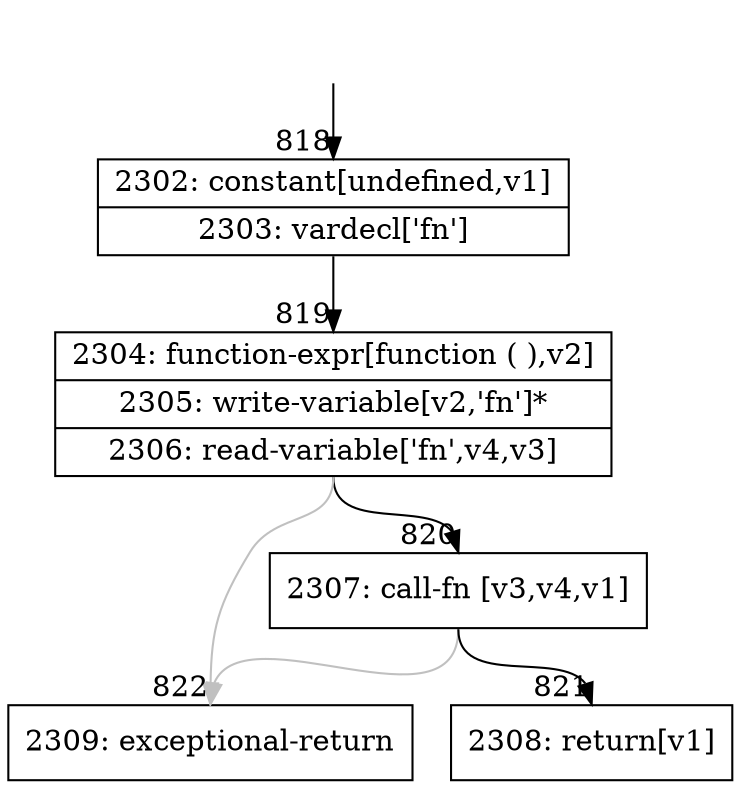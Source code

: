 digraph {
rankdir="TD"
BB_entry70[shape=none,label=""];
BB_entry70 -> BB818 [tailport=s, headport=n, headlabel="    818"]
BB818 [shape=record label="{2302: constant[undefined,v1]|2303: vardecl['fn']}" ] 
BB818 -> BB819 [tailport=s, headport=n, headlabel="      819"]
BB819 [shape=record label="{2304: function-expr[function ( ),v2]|2305: write-variable[v2,'fn']*|2306: read-variable['fn',v4,v3]}" ] 
BB819 -> BB820 [tailport=s, headport=n, headlabel="      820"]
BB819 -> BB822 [tailport=s, headport=n, color=gray, headlabel="      822"]
BB820 [shape=record label="{2307: call-fn [v3,v4,v1]}" ] 
BB820 -> BB821 [tailport=s, headport=n, headlabel="      821"]
BB820 -> BB822 [tailport=s, headport=n, color=gray]
BB821 [shape=record label="{2308: return[v1]}" ] 
BB822 [shape=record label="{2309: exceptional-return}" ] 
//#$~ 680
}
